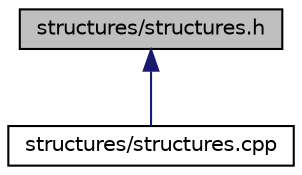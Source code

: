 digraph "structures/structures.h"
{
 // LATEX_PDF_SIZE
  edge [fontname="Helvetica",fontsize="10",labelfontname="Helvetica",labelfontsize="10"];
  node [fontname="Helvetica",fontsize="10",shape=record];
  Node1 [label="structures/structures.h",height=0.2,width=0.4,color="black", fillcolor="grey75", style="filled", fontcolor="black",tooltip="Declerations of data structures that can be used throughout this project."];
  Node1 -> Node2 [dir="back",color="midnightblue",fontsize="10",style="solid",fontname="Helvetica"];
  Node2 [label="structures/structures.cpp",height=0.2,width=0.4,color="black", fillcolor="white", style="filled",URL="$structures_2structures_8cpp.html",tooltip="Defintions for structures.h."];
}
